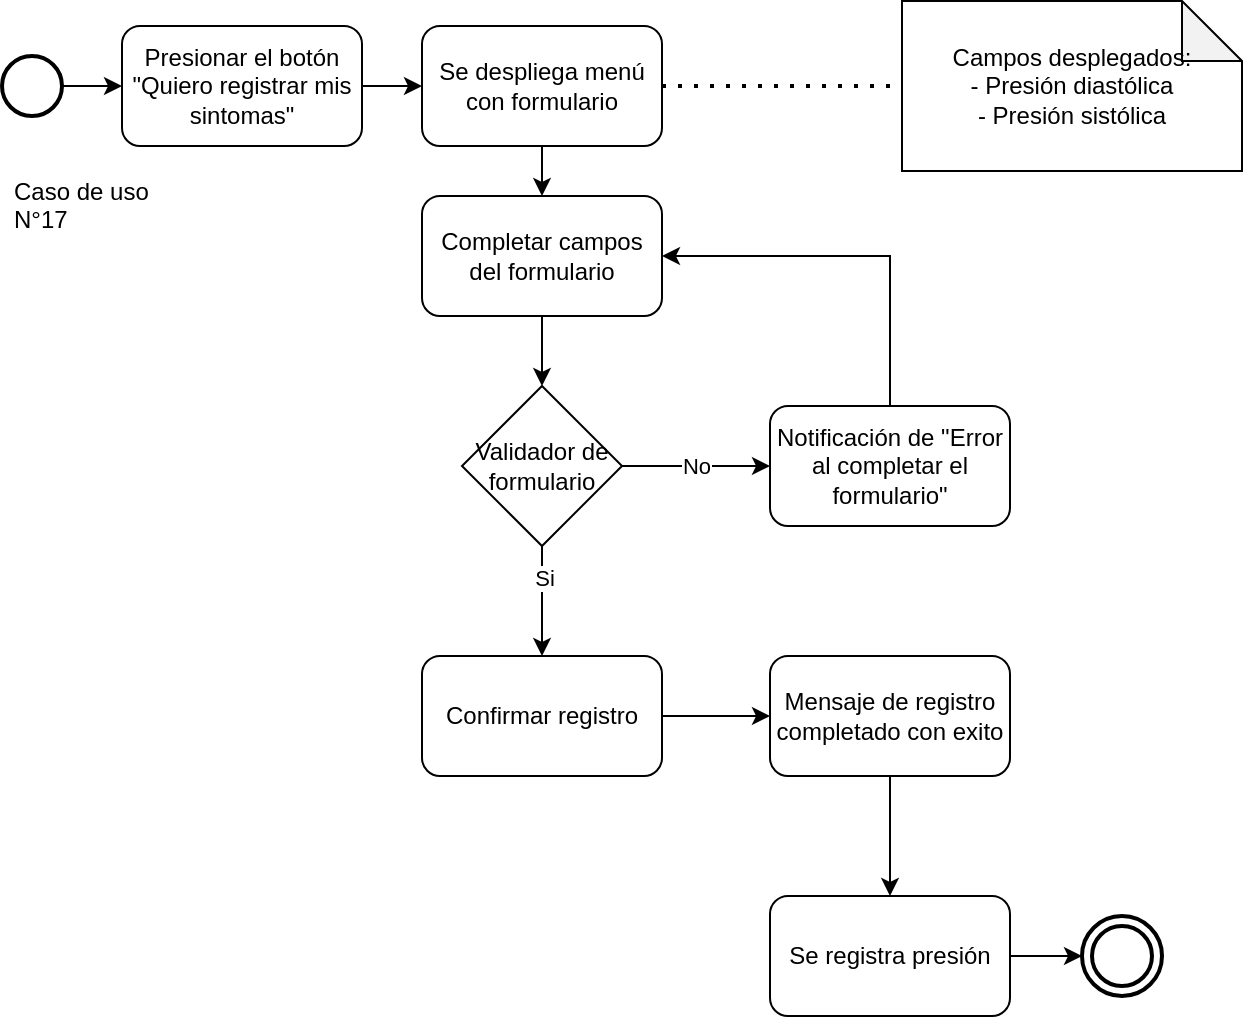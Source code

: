 <mxfile version="21.6.8" type="device">
  <diagram name="Página-1" id="VJ3dDhkdw4sILlnKDVyH">
    <mxGraphModel dx="1050" dy="629" grid="1" gridSize="10" guides="1" tooltips="1" connect="1" arrows="1" fold="1" page="1" pageScale="1" pageWidth="827" pageHeight="1169" math="0" shadow="0">
      <root>
        <mxCell id="0" />
        <mxCell id="1" parent="0" />
        <mxCell id="JLB9dS78lTQaM-TFwSQl-1" value="" style="strokeWidth=2;html=1;shape=mxgraph.flowchart.start_2;whiteSpace=wrap;" parent="1" vertex="1">
          <mxGeometry x="30" y="80" width="30" height="30" as="geometry" />
        </mxCell>
        <mxCell id="JLB9dS78lTQaM-TFwSQl-3" value="" style="ellipse;shape=doubleEllipse;whiteSpace=wrap;html=1;aspect=fixed;perimeterSpacing=0;strokeWidth=2;" parent="1" vertex="1">
          <mxGeometry x="570" y="510" width="40" height="40" as="geometry" />
        </mxCell>
        <mxCell id="JLB9dS78lTQaM-TFwSQl-5" value="Presionar el botón &quot;Quiero registrar mis sintomas&quot;" style="rounded=1;whiteSpace=wrap;html=1;" parent="1" vertex="1">
          <mxGeometry x="90" y="65" width="120" height="60" as="geometry" />
        </mxCell>
        <mxCell id="JLB9dS78lTQaM-TFwSQl-6" value="" style="endArrow=classic;html=1;rounded=0;exitX=1;exitY=0.5;exitDx=0;exitDy=0;exitPerimeter=0;entryX=0;entryY=0.5;entryDx=0;entryDy=0;" parent="1" source="JLB9dS78lTQaM-TFwSQl-1" target="JLB9dS78lTQaM-TFwSQl-5" edge="1">
          <mxGeometry width="50" height="50" relative="1" as="geometry">
            <mxPoint x="180" y="385" as="sourcePoint" />
            <mxPoint x="230" y="335" as="targetPoint" />
          </mxGeometry>
        </mxCell>
        <mxCell id="JLB9dS78lTQaM-TFwSQl-7" value="Completar campos del formulario" style="rounded=1;whiteSpace=wrap;html=1;" parent="1" vertex="1">
          <mxGeometry x="240" y="150" width="120" height="60" as="geometry" />
        </mxCell>
        <mxCell id="JLB9dS78lTQaM-TFwSQl-8" value="" style="endArrow=classic;html=1;rounded=0;exitX=1;exitY=0.5;exitDx=0;exitDy=0;entryX=0;entryY=0.5;entryDx=0;entryDy=0;" parent="1" source="JLB9dS78lTQaM-TFwSQl-5" target="OFUJBj4biFuGSBhYL2wF-2" edge="1">
          <mxGeometry width="50" height="50" relative="1" as="geometry">
            <mxPoint x="80" y="120" as="sourcePoint" />
            <mxPoint x="130" y="120" as="targetPoint" />
          </mxGeometry>
        </mxCell>
        <mxCell id="JLB9dS78lTQaM-TFwSQl-9" value="Validador de formulario" style="rhombus;whiteSpace=wrap;html=1;" parent="1" vertex="1">
          <mxGeometry x="260" y="245" width="80" height="80" as="geometry" />
        </mxCell>
        <mxCell id="JLB9dS78lTQaM-TFwSQl-10" value="" style="endArrow=classic;html=1;rounded=0;exitX=0.5;exitY=1;exitDx=0;exitDy=0;entryX=0.5;entryY=0;entryDx=0;entryDy=0;" parent="1" source="JLB9dS78lTQaM-TFwSQl-7" target="JLB9dS78lTQaM-TFwSQl-9" edge="1">
          <mxGeometry width="50" height="50" relative="1" as="geometry">
            <mxPoint x="250" y="120" as="sourcePoint" />
            <mxPoint x="290" y="120" as="targetPoint" />
            <Array as="points" />
          </mxGeometry>
        </mxCell>
        <mxCell id="JLB9dS78lTQaM-TFwSQl-11" value="Notificación de &quot;Error al completar el formulario&quot;" style="rounded=1;whiteSpace=wrap;html=1;" parent="1" vertex="1">
          <mxGeometry x="414" y="255" width="120" height="60" as="geometry" />
        </mxCell>
        <mxCell id="JLB9dS78lTQaM-TFwSQl-13" value="No" style="endArrow=classic;html=1;rounded=0;exitX=1;exitY=0.5;exitDx=0;exitDy=0;entryX=0;entryY=0.5;entryDx=0;entryDy=0;" parent="1" source="JLB9dS78lTQaM-TFwSQl-9" target="JLB9dS78lTQaM-TFwSQl-11" edge="1">
          <mxGeometry width="50" height="50" relative="1" as="geometry">
            <mxPoint x="350" y="150" as="sourcePoint" />
            <mxPoint x="350" y="180" as="targetPoint" />
            <Array as="points" />
          </mxGeometry>
        </mxCell>
        <mxCell id="JLB9dS78lTQaM-TFwSQl-14" value="" style="endArrow=classic;html=1;rounded=0;entryX=1;entryY=0.5;entryDx=0;entryDy=0;exitX=0.5;exitY=0;exitDx=0;exitDy=0;" parent="1" source="JLB9dS78lTQaM-TFwSQl-11" target="JLB9dS78lTQaM-TFwSQl-7" edge="1">
          <mxGeometry width="50" height="50" relative="1" as="geometry">
            <mxPoint x="530" y="110" as="sourcePoint" />
            <mxPoint x="400" y="110" as="targetPoint" />
            <Array as="points">
              <mxPoint x="474" y="180" />
            </Array>
          </mxGeometry>
        </mxCell>
        <mxCell id="JLB9dS78lTQaM-TFwSQl-16" value="" style="endArrow=classic;html=1;rounded=0;exitX=0.5;exitY=1;exitDx=0;exitDy=0;entryX=0.5;entryY=0;entryDx=0;entryDy=0;" parent="1" source="JLB9dS78lTQaM-TFwSQl-9" target="JLB9dS78lTQaM-TFwSQl-17" edge="1">
          <mxGeometry width="50" height="50" relative="1" as="geometry">
            <mxPoint x="350" y="150" as="sourcePoint" />
            <mxPoint x="340" y="280" as="targetPoint" />
            <Array as="points" />
          </mxGeometry>
        </mxCell>
        <mxCell id="JLB9dS78lTQaM-TFwSQl-18" value="Si" style="edgeLabel;html=1;align=center;verticalAlign=middle;resizable=0;points=[];" parent="JLB9dS78lTQaM-TFwSQl-16" vertex="1" connectable="0">
          <mxGeometry x="-0.427" y="1" relative="1" as="geometry">
            <mxPoint as="offset" />
          </mxGeometry>
        </mxCell>
        <mxCell id="JLB9dS78lTQaM-TFwSQl-17" value="Confirmar registro" style="rounded=1;whiteSpace=wrap;html=1;" parent="1" vertex="1">
          <mxGeometry x="240" y="380" width="120" height="60" as="geometry" />
        </mxCell>
        <mxCell id="JLB9dS78lTQaM-TFwSQl-19" value="Mensaje de registro completado con exito" style="rounded=1;whiteSpace=wrap;html=1;" parent="1" vertex="1">
          <mxGeometry x="414" y="380" width="120" height="60" as="geometry" />
        </mxCell>
        <mxCell id="JLB9dS78lTQaM-TFwSQl-20" value="" style="endArrow=classic;html=1;rounded=0;exitX=1;exitY=0.5;exitDx=0;exitDy=0;entryX=0;entryY=0.5;entryDx=0;entryDy=0;" parent="1" source="JLB9dS78lTQaM-TFwSQl-17" target="JLB9dS78lTQaM-TFwSQl-19" edge="1">
          <mxGeometry width="50" height="50" relative="1" as="geometry">
            <mxPoint x="350" y="150" as="sourcePoint" />
            <mxPoint x="350" y="180" as="targetPoint" />
            <Array as="points" />
          </mxGeometry>
        </mxCell>
        <mxCell id="JLB9dS78lTQaM-TFwSQl-21" value="Se registra presión" style="rounded=1;whiteSpace=wrap;html=1;" parent="1" vertex="1">
          <mxGeometry x="414" y="500" width="120" height="60" as="geometry" />
        </mxCell>
        <mxCell id="JLB9dS78lTQaM-TFwSQl-22" value="" style="endArrow=classic;html=1;rounded=0;exitX=0.5;exitY=1;exitDx=0;exitDy=0;" parent="1" source="JLB9dS78lTQaM-TFwSQl-19" target="JLB9dS78lTQaM-TFwSQl-21" edge="1">
          <mxGeometry width="50" height="50" relative="1" as="geometry">
            <mxPoint x="520" y="450" as="sourcePoint" />
            <mxPoint x="520" y="480" as="targetPoint" />
            <Array as="points" />
          </mxGeometry>
        </mxCell>
        <mxCell id="JLB9dS78lTQaM-TFwSQl-23" value="" style="endArrow=classic;html=1;rounded=0;exitX=1;exitY=0.5;exitDx=0;exitDy=0;" parent="1" source="JLB9dS78lTQaM-TFwSQl-21" target="JLB9dS78lTQaM-TFwSQl-3" edge="1">
          <mxGeometry width="50" height="50" relative="1" as="geometry">
            <mxPoint x="520" y="540" as="sourcePoint" />
            <mxPoint x="520" y="570" as="targetPoint" />
            <Array as="points" />
          </mxGeometry>
        </mxCell>
        <mxCell id="OFUJBj4biFuGSBhYL2wF-1" value="Campos desplegados:&lt;br&gt;- Presión diastólica&lt;br&gt;- Presión sistólica" style="shape=note;whiteSpace=wrap;html=1;backgroundOutline=1;darkOpacity=0.05;" parent="1" vertex="1">
          <mxGeometry x="480" y="52.5" width="170" height="85" as="geometry" />
        </mxCell>
        <mxCell id="OFUJBj4biFuGSBhYL2wF-2" value="Se despliega menú con formulario" style="rounded=1;whiteSpace=wrap;html=1;" parent="1" vertex="1">
          <mxGeometry x="240" y="65" width="120" height="60" as="geometry" />
        </mxCell>
        <mxCell id="OFUJBj4biFuGSBhYL2wF-3" value="" style="endArrow=classic;html=1;rounded=0;entryX=0.5;entryY=0;entryDx=0;entryDy=0;exitX=0.5;exitY=1;exitDx=0;exitDy=0;" parent="1" source="OFUJBj4biFuGSBhYL2wF-2" target="JLB9dS78lTQaM-TFwSQl-7" edge="1">
          <mxGeometry width="50" height="50" relative="1" as="geometry">
            <mxPoint x="260" y="130" as="sourcePoint" />
            <mxPoint x="160" y="235" as="targetPoint" />
          </mxGeometry>
        </mxCell>
        <mxCell id="OFUJBj4biFuGSBhYL2wF-4" value="" style="endArrow=none;dashed=1;html=1;dashPattern=1 3;strokeWidth=2;rounded=0;exitX=1;exitY=0.5;exitDx=0;exitDy=0;" parent="1" source="OFUJBj4biFuGSBhYL2wF-2" target="OFUJBj4biFuGSBhYL2wF-1" edge="1">
          <mxGeometry width="50" height="50" relative="1" as="geometry">
            <mxPoint x="420" y="160" as="sourcePoint" />
            <mxPoint x="470" y="110" as="targetPoint" />
          </mxGeometry>
        </mxCell>
        <mxCell id="OFUJBj4biFuGSBhYL2wF-5" value="Caso de uso N°17" style="text;strokeColor=none;fillColor=none;align=left;verticalAlign=middle;spacingLeft=4;spacingRight=4;overflow=hidden;points=[[0,0.5],[1,0.5]];portConstraint=eastwest;rotatable=0;whiteSpace=wrap;html=1;" parent="1" vertex="1">
          <mxGeometry x="30" y="137.5" width="80" height="30" as="geometry" />
        </mxCell>
      </root>
    </mxGraphModel>
  </diagram>
</mxfile>
